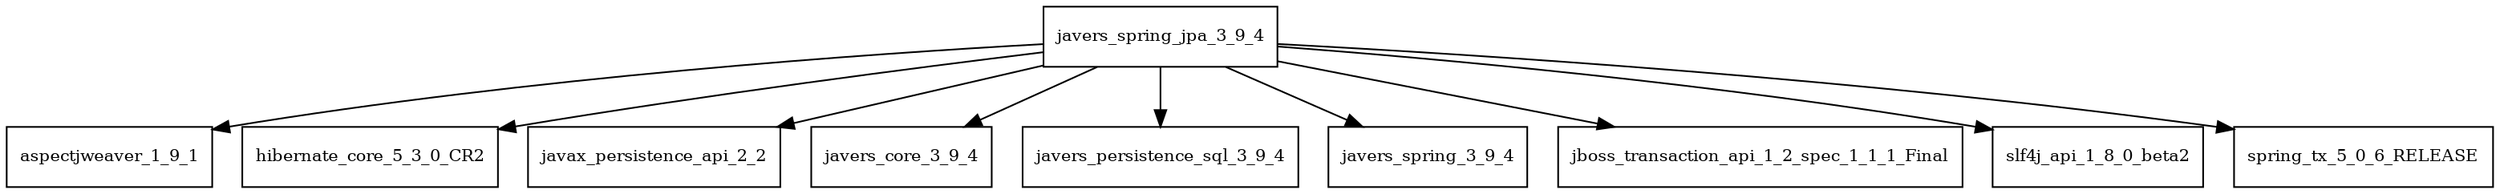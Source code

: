 digraph javers_spring_jpa_3_9_4_dependencies {
  node [shape = box, fontsize=10.0];
  javers_spring_jpa_3_9_4 -> aspectjweaver_1_9_1;
  javers_spring_jpa_3_9_4 -> hibernate_core_5_3_0_CR2;
  javers_spring_jpa_3_9_4 -> javax_persistence_api_2_2;
  javers_spring_jpa_3_9_4 -> javers_core_3_9_4;
  javers_spring_jpa_3_9_4 -> javers_persistence_sql_3_9_4;
  javers_spring_jpa_3_9_4 -> javers_spring_3_9_4;
  javers_spring_jpa_3_9_4 -> jboss_transaction_api_1_2_spec_1_1_1_Final;
  javers_spring_jpa_3_9_4 -> slf4j_api_1_8_0_beta2;
  javers_spring_jpa_3_9_4 -> spring_tx_5_0_6_RELEASE;
}
